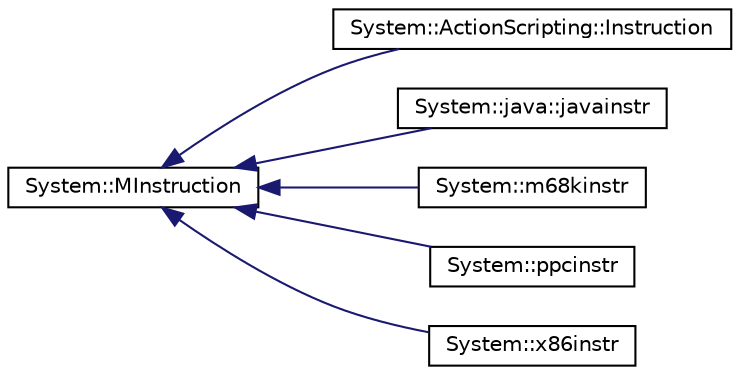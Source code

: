 digraph G
{
  edge [fontname="Helvetica",fontsize="10",labelfontname="Helvetica",labelfontsize="10"];
  node [fontname="Helvetica",fontsize="10",shape=record];
  rankdir="LR";
  Node1 [label="System::MInstruction",height=0.2,width=0.4,color="black", fillcolor="white", style="filled",URL="$class_system_1_1_m_instruction.html"];
  Node1 -> Node2 [dir="back",color="midnightblue",fontsize="10",style="solid",fontname="Helvetica"];
  Node2 [label="System::ActionScripting::Instruction",height=0.2,width=0.4,color="black", fillcolor="white", style="filled",URL="$class_system_1_1_action_scripting_1_1_instruction.html"];
  Node1 -> Node3 [dir="back",color="midnightblue",fontsize="10",style="solid",fontname="Helvetica"];
  Node3 [label="System::java::javainstr",height=0.2,width=0.4,color="black", fillcolor="white", style="filled",URL="$class_system_1_1java_1_1javainstr.html"];
  Node1 -> Node4 [dir="back",color="midnightblue",fontsize="10",style="solid",fontname="Helvetica"];
  Node4 [label="System::m68kinstr",height=0.2,width=0.4,color="black", fillcolor="white", style="filled",URL="$class_system_1_1m68kinstr.html"];
  Node1 -> Node5 [dir="back",color="midnightblue",fontsize="10",style="solid",fontname="Helvetica"];
  Node5 [label="System::ppcinstr",height=0.2,width=0.4,color="black", fillcolor="white", style="filled",URL="$class_system_1_1ppcinstr.html"];
  Node1 -> Node6 [dir="back",color="midnightblue",fontsize="10",style="solid",fontname="Helvetica"];
  Node6 [label="System::x86instr",height=0.2,width=0.4,color="black", fillcolor="white", style="filled",URL="$class_system_1_1x86instr.html"];
}
